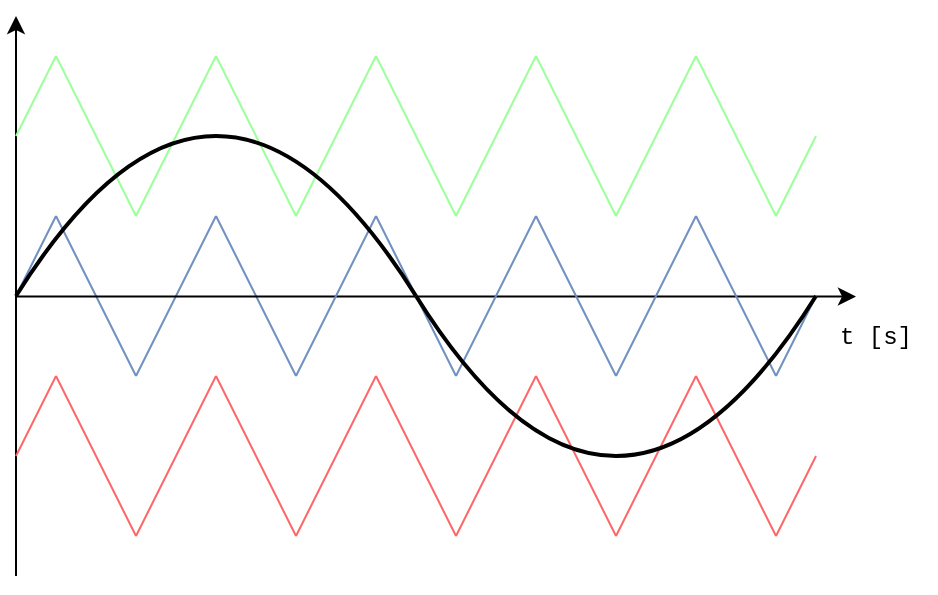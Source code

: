 <mxfile version="10.7.9" type="github"><diagram id="2x8fEIXnl-hsaH4watu1" name="Page-1"><mxGraphModel dx="797" dy="446" grid="1" gridSize="10" guides="1" tooltips="1" connect="1" arrows="1" fold="1" page="1" pageScale="1" pageWidth="827" pageHeight="1169" math="0" shadow="0"><root><mxCell id="0"/><mxCell id="1" parent="0"/><mxCell id="VEvchQwidTYm6il9OTlE-25" value="" style="endArrow=none;html=1;fillColor=#dae8fc;strokeColor=#6c8ebf;" parent="1" edge="1"><mxGeometry width="50" height="50" relative="1" as="geometry"><mxPoint x="80" y="600" as="sourcePoint"/><mxPoint x="100" y="560" as="targetPoint"/></mxGeometry></mxCell><mxCell id="VEvchQwidTYm6il9OTlE-26" value="" style="endArrow=none;html=1;fillColor=#dae8fc;strokeColor=#6c8ebf;" parent="1" edge="1"><mxGeometry width="50" height="50" relative="1" as="geometry"><mxPoint x="140" y="640" as="sourcePoint"/><mxPoint x="100" y="560" as="targetPoint"/></mxGeometry></mxCell><mxCell id="VEvchQwidTYm6il9OTlE-27" value="" style="endArrow=none;html=1;fillColor=#dae8fc;strokeColor=#6c8ebf;" parent="1" edge="1"><mxGeometry width="50" height="50" relative="1" as="geometry"><mxPoint x="140" y="640" as="sourcePoint"/><mxPoint x="180" y="560" as="targetPoint"/></mxGeometry></mxCell><mxCell id="VEvchQwidTYm6il9OTlE-28" value="" style="endArrow=none;html=1;fillColor=#dae8fc;strokeColor=#6c8ebf;" parent="1" edge="1"><mxGeometry width="50" height="50" relative="1" as="geometry"><mxPoint x="220" y="640" as="sourcePoint"/><mxPoint x="180" y="560" as="targetPoint"/></mxGeometry></mxCell><mxCell id="c0fjRQoZ2XmsfTu5F1hz-1" value="" style="endArrow=classic;html=1;" edge="1" parent="1"><mxGeometry width="50" height="50" relative="1" as="geometry"><mxPoint x="80" y="740" as="sourcePoint"/><mxPoint x="80" y="460" as="targetPoint"/></mxGeometry></mxCell><mxCell id="c0fjRQoZ2XmsfTu5F1hz-2" value="" style="endArrow=classic;html=1;" edge="1" parent="1"><mxGeometry width="50" height="50" relative="1" as="geometry"><mxPoint x="80" y="600.286" as="sourcePoint"/><mxPoint x="500" y="600.286" as="targetPoint"/></mxGeometry></mxCell><mxCell id="c0fjRQoZ2XmsfTu5F1hz-3" value="" style="endArrow=none;html=1;fillColor=#dae8fc;strokeColor=#6c8ebf;" edge="1" parent="1"><mxGeometry width="50" height="50" relative="1" as="geometry"><mxPoint x="220" y="640" as="sourcePoint"/><mxPoint x="260" y="560" as="targetPoint"/></mxGeometry></mxCell><mxCell id="c0fjRQoZ2XmsfTu5F1hz-4" value="" style="endArrow=none;html=1;fillColor=#dae8fc;strokeColor=#6c8ebf;" edge="1" parent="1"><mxGeometry width="50" height="50" relative="1" as="geometry"><mxPoint x="300" y="640" as="sourcePoint"/><mxPoint x="260" y="560" as="targetPoint"/></mxGeometry></mxCell><mxCell id="c0fjRQoZ2XmsfTu5F1hz-5" value="" style="endArrow=none;html=1;fillColor=#dae8fc;strokeColor=#6c8ebf;" edge="1" parent="1"><mxGeometry width="50" height="50" relative="1" as="geometry"><mxPoint x="300" y="640" as="sourcePoint"/><mxPoint x="340" y="560" as="targetPoint"/></mxGeometry></mxCell><mxCell id="c0fjRQoZ2XmsfTu5F1hz-6" value="" style="endArrow=none;html=1;fillColor=#dae8fc;strokeColor=#6c8ebf;" edge="1" parent="1"><mxGeometry width="50" height="50" relative="1" as="geometry"><mxPoint x="380" y="640" as="sourcePoint"/><mxPoint x="340" y="560" as="targetPoint"/></mxGeometry></mxCell><mxCell id="c0fjRQoZ2XmsfTu5F1hz-7" value="" style="endArrow=none;html=1;fillColor=#dae8fc;strokeColor=#6c8ebf;" edge="1" parent="1"><mxGeometry width="50" height="50" relative="1" as="geometry"><mxPoint x="380" y="640" as="sourcePoint"/><mxPoint x="420" y="560" as="targetPoint"/></mxGeometry></mxCell><mxCell id="c0fjRQoZ2XmsfTu5F1hz-8" value="" style="endArrow=none;html=1;fillColor=#dae8fc;strokeColor=#6c8ebf;" edge="1" parent="1"><mxGeometry width="50" height="50" relative="1" as="geometry"><mxPoint x="460" y="640" as="sourcePoint"/><mxPoint x="420" y="560" as="targetPoint"/></mxGeometry></mxCell><mxCell id="c0fjRQoZ2XmsfTu5F1hz-9" value="" style="endArrow=none;html=1;fillColor=#dae8fc;strokeColor=#6c8ebf;" edge="1" parent="1"><mxGeometry width="50" height="50" relative="1" as="geometry"><mxPoint x="460" y="640" as="sourcePoint"/><mxPoint x="480" y="600" as="targetPoint"/></mxGeometry></mxCell><mxCell id="c0fjRQoZ2XmsfTu5F1hz-10" value="" style="endArrow=none;html=1;fillColor=#dae8fc;strokeColor=#99FF99;" edge="1" parent="1"><mxGeometry width="50" height="50" relative="1" as="geometry"><mxPoint x="80" y="520" as="sourcePoint"/><mxPoint x="100" y="480" as="targetPoint"/></mxGeometry></mxCell><mxCell id="c0fjRQoZ2XmsfTu5F1hz-11" value="" style="endArrow=none;html=1;fillColor=#dae8fc;strokeColor=#99FF99;" edge="1" parent="1"><mxGeometry width="50" height="50" relative="1" as="geometry"><mxPoint x="140" y="560" as="sourcePoint"/><mxPoint x="100" y="480" as="targetPoint"/></mxGeometry></mxCell><mxCell id="c0fjRQoZ2XmsfTu5F1hz-12" value="" style="endArrow=none;html=1;fillColor=#dae8fc;strokeColor=#99FF99;" edge="1" parent="1"><mxGeometry width="50" height="50" relative="1" as="geometry"><mxPoint x="140" y="560" as="sourcePoint"/><mxPoint x="180" y="480" as="targetPoint"/></mxGeometry></mxCell><mxCell id="c0fjRQoZ2XmsfTu5F1hz-13" value="" style="endArrow=none;html=1;fillColor=#dae8fc;strokeColor=#99FF99;" edge="1" parent="1"><mxGeometry width="50" height="50" relative="1" as="geometry"><mxPoint x="220" y="560" as="sourcePoint"/><mxPoint x="180" y="480" as="targetPoint"/></mxGeometry></mxCell><mxCell id="c0fjRQoZ2XmsfTu5F1hz-14" value="" style="endArrow=none;html=1;fillColor=#dae8fc;strokeColor=#99FF99;" edge="1" parent="1"><mxGeometry width="50" height="50" relative="1" as="geometry"><mxPoint x="220" y="560" as="sourcePoint"/><mxPoint x="260" y="480" as="targetPoint"/></mxGeometry></mxCell><mxCell id="c0fjRQoZ2XmsfTu5F1hz-15" value="" style="endArrow=none;html=1;fillColor=#dae8fc;strokeColor=#99FF99;" edge="1" parent="1"><mxGeometry width="50" height="50" relative="1" as="geometry"><mxPoint x="300" y="560" as="sourcePoint"/><mxPoint x="260" y="480" as="targetPoint"/></mxGeometry></mxCell><mxCell id="c0fjRQoZ2XmsfTu5F1hz-16" value="" style="endArrow=none;html=1;fillColor=#dae8fc;strokeColor=#99FF99;" edge="1" parent="1"><mxGeometry width="50" height="50" relative="1" as="geometry"><mxPoint x="300" y="560" as="sourcePoint"/><mxPoint x="340" y="480" as="targetPoint"/></mxGeometry></mxCell><mxCell id="c0fjRQoZ2XmsfTu5F1hz-17" value="" style="endArrow=none;html=1;fillColor=#dae8fc;strokeColor=#99FF99;" edge="1" parent="1"><mxGeometry width="50" height="50" relative="1" as="geometry"><mxPoint x="380" y="560" as="sourcePoint"/><mxPoint x="340" y="480" as="targetPoint"/></mxGeometry></mxCell><mxCell id="c0fjRQoZ2XmsfTu5F1hz-18" value="" style="endArrow=none;html=1;fillColor=#dae8fc;strokeColor=#99FF99;" edge="1" parent="1"><mxGeometry width="50" height="50" relative="1" as="geometry"><mxPoint x="380" y="560" as="sourcePoint"/><mxPoint x="420" y="480" as="targetPoint"/></mxGeometry></mxCell><mxCell id="c0fjRQoZ2XmsfTu5F1hz-19" value="" style="endArrow=none;html=1;fillColor=#dae8fc;strokeColor=#99FF99;" edge="1" parent="1"><mxGeometry width="50" height="50" relative="1" as="geometry"><mxPoint x="460" y="560" as="sourcePoint"/><mxPoint x="420" y="480" as="targetPoint"/></mxGeometry></mxCell><mxCell id="c0fjRQoZ2XmsfTu5F1hz-20" value="" style="endArrow=none;html=1;fillColor=#dae8fc;strokeColor=#99FF99;" edge="1" parent="1"><mxGeometry width="50" height="50" relative="1" as="geometry"><mxPoint x="460" y="560" as="sourcePoint"/><mxPoint x="480" y="520" as="targetPoint"/></mxGeometry></mxCell><mxCell id="c0fjRQoZ2XmsfTu5F1hz-21" value="" style="endArrow=none;html=1;fillColor=#dae8fc;strokeColor=#FF6666;" edge="1" parent="1"><mxGeometry width="50" height="50" relative="1" as="geometry"><mxPoint x="80" y="680" as="sourcePoint"/><mxPoint x="100" y="640" as="targetPoint"/></mxGeometry></mxCell><mxCell id="c0fjRQoZ2XmsfTu5F1hz-22" value="" style="endArrow=none;html=1;fillColor=#dae8fc;strokeColor=#FF6666;" edge="1" parent="1"><mxGeometry width="50" height="50" relative="1" as="geometry"><mxPoint x="140" y="720" as="sourcePoint"/><mxPoint x="100" y="640" as="targetPoint"/></mxGeometry></mxCell><mxCell id="c0fjRQoZ2XmsfTu5F1hz-23" value="" style="endArrow=none;html=1;fillColor=#dae8fc;strokeColor=#FF6666;" edge="1" parent="1"><mxGeometry width="50" height="50" relative="1" as="geometry"><mxPoint x="140" y="720" as="sourcePoint"/><mxPoint x="180" y="640" as="targetPoint"/></mxGeometry></mxCell><mxCell id="c0fjRQoZ2XmsfTu5F1hz-24" value="" style="endArrow=none;html=1;fillColor=#dae8fc;strokeColor=#FF6666;" edge="1" parent="1"><mxGeometry width="50" height="50" relative="1" as="geometry"><mxPoint x="220" y="720" as="sourcePoint"/><mxPoint x="180" y="640" as="targetPoint"/></mxGeometry></mxCell><mxCell id="c0fjRQoZ2XmsfTu5F1hz-25" value="" style="endArrow=none;html=1;fillColor=#dae8fc;strokeColor=#FF6666;" edge="1" parent="1"><mxGeometry width="50" height="50" relative="1" as="geometry"><mxPoint x="220" y="720" as="sourcePoint"/><mxPoint x="260" y="640" as="targetPoint"/></mxGeometry></mxCell><mxCell id="c0fjRQoZ2XmsfTu5F1hz-26" value="" style="endArrow=none;html=1;fillColor=#dae8fc;strokeColor=#FF6666;" edge="1" parent="1"><mxGeometry width="50" height="50" relative="1" as="geometry"><mxPoint x="300" y="720" as="sourcePoint"/><mxPoint x="260" y="640" as="targetPoint"/></mxGeometry></mxCell><mxCell id="c0fjRQoZ2XmsfTu5F1hz-27" value="" style="endArrow=none;html=1;fillColor=#dae8fc;strokeColor=#FF6666;" edge="1" parent="1"><mxGeometry width="50" height="50" relative="1" as="geometry"><mxPoint x="300" y="720" as="sourcePoint"/><mxPoint x="340" y="640" as="targetPoint"/></mxGeometry></mxCell><mxCell id="c0fjRQoZ2XmsfTu5F1hz-28" value="" style="endArrow=none;html=1;fillColor=#dae8fc;strokeColor=#FF6666;" edge="1" parent="1"><mxGeometry width="50" height="50" relative="1" as="geometry"><mxPoint x="380" y="720" as="sourcePoint"/><mxPoint x="340" y="640" as="targetPoint"/></mxGeometry></mxCell><mxCell id="c0fjRQoZ2XmsfTu5F1hz-29" value="" style="endArrow=none;html=1;fillColor=#dae8fc;strokeColor=#FF6666;" edge="1" parent="1"><mxGeometry width="50" height="50" relative="1" as="geometry"><mxPoint x="380" y="720" as="sourcePoint"/><mxPoint x="420" y="640" as="targetPoint"/></mxGeometry></mxCell><mxCell id="c0fjRQoZ2XmsfTu5F1hz-30" value="" style="endArrow=none;html=1;fillColor=#dae8fc;strokeColor=#FF6666;" edge="1" parent="1"><mxGeometry width="50" height="50" relative="1" as="geometry"><mxPoint x="460" y="720" as="sourcePoint"/><mxPoint x="420" y="640" as="targetPoint"/></mxGeometry></mxCell><mxCell id="c0fjRQoZ2XmsfTu5F1hz-31" value="" style="endArrow=none;html=1;fillColor=#dae8fc;strokeColor=#FF6666;" edge="1" parent="1"><mxGeometry width="50" height="50" relative="1" as="geometry"><mxPoint x="460" y="720" as="sourcePoint"/><mxPoint x="480" y="680" as="targetPoint"/></mxGeometry></mxCell><mxCell id="c0fjRQoZ2XmsfTu5F1hz-32" value="" style="endArrow=none;html=1;curved=1;strokeWidth=2;" edge="1" parent="1"><mxGeometry width="50" height="50" relative="1" as="geometry"><mxPoint x="80" y="600" as="sourcePoint"/><mxPoint x="280" y="600" as="targetPoint"/><Array as="points"><mxPoint x="180" y="440"/></Array></mxGeometry></mxCell><mxCell id="c0fjRQoZ2XmsfTu5F1hz-33" value="" style="endArrow=none;html=1;curved=1;strokeWidth=2;" edge="1" parent="1"><mxGeometry width="50" height="50" relative="1" as="geometry"><mxPoint x="480" y="600" as="sourcePoint"/><mxPoint x="280" y="600" as="targetPoint"/><Array as="points"><mxPoint x="380" y="760"/></Array></mxGeometry></mxCell><mxCell id="VEvchQwidTYm6il9OTlE-104" value="&lt;font face=&quot;Courier New&quot;&gt;t [s]&lt;br&gt;&lt;/font&gt;" style="text;html=1;resizable=0;points=[];autosize=1;align=left;verticalAlign=top;spacingTop=-4;" parent="1" vertex="1"><mxGeometry x="490" y="610.125" width="50" height="20" as="geometry"/></mxCell></root></mxGraphModel></diagram></mxfile>